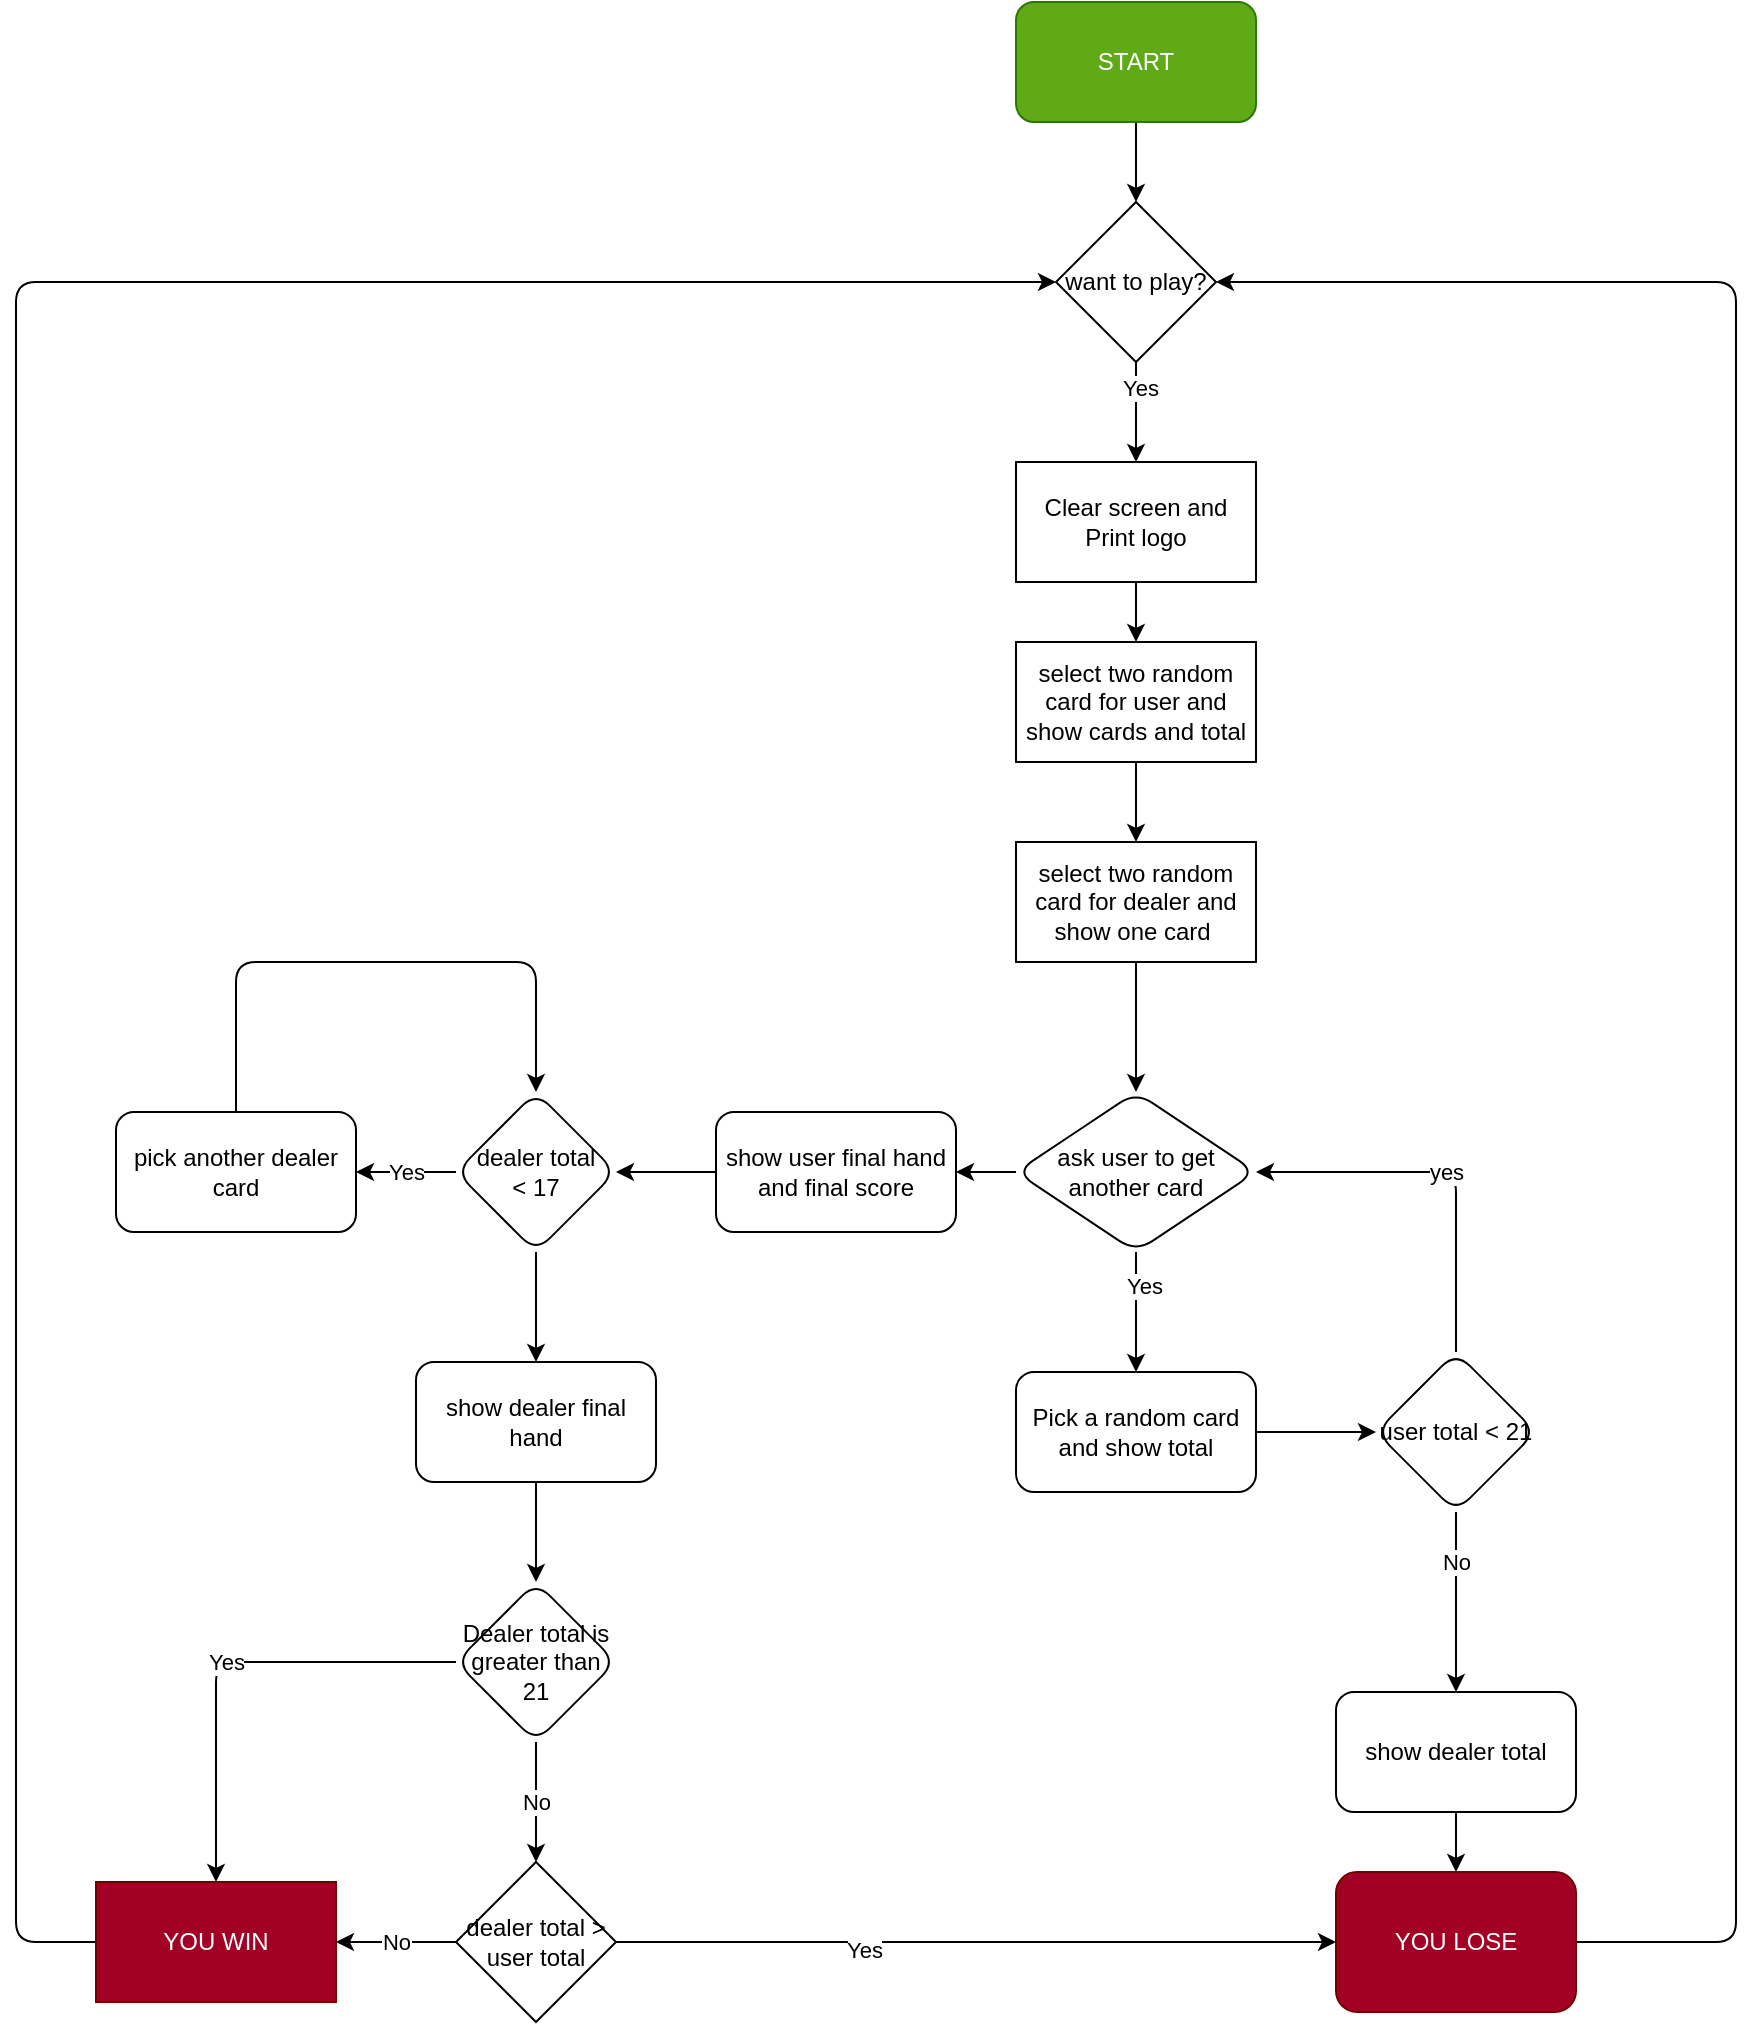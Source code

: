 <mxfile>
    <diagram id="jyJmDNU4Xk37E_bRD6DQ" name="Page-1">
        <mxGraphModel dx="1549" dy="972" grid="1" gridSize="10" guides="1" tooltips="1" connect="1" arrows="1" fold="1" page="1" pageScale="1" pageWidth="827" pageHeight="1169" math="0" shadow="0">
            <root>
                <mxCell id="0"/>
                <mxCell id="1" parent="0"/>
                <mxCell id="50" value="" style="edgeStyle=none;html=1;" parent="1" source="2" target="49" edge="1">
                    <mxGeometry relative="1" as="geometry"/>
                </mxCell>
                <mxCell id="2" value="START" style="rounded=1;whiteSpace=wrap;html=1;fillColor=#60a917;fontColor=#ffffff;strokeColor=#2D7600;" parent="1" vertex="1">
                    <mxGeometry x="400" y="40" width="120" height="60" as="geometry"/>
                </mxCell>
                <mxCell id="19" value="" style="edgeStyle=none;html=1;" parent="1" source="16" target="18" edge="1">
                    <mxGeometry relative="1" as="geometry"/>
                </mxCell>
                <mxCell id="25" value="Yes" style="edgeLabel;html=1;align=center;verticalAlign=middle;resizable=0;points=[];" parent="19" vertex="1" connectable="0">
                    <mxGeometry x="-0.433" y="4" relative="1" as="geometry">
                        <mxPoint as="offset"/>
                    </mxGeometry>
                </mxCell>
                <mxCell id="68" value="" style="edgeStyle=none;html=1;" parent="1" source="16" target="67" edge="1">
                    <mxGeometry relative="1" as="geometry"/>
                </mxCell>
                <mxCell id="16" value="ask user to get another card" style="rhombus;whiteSpace=wrap;html=1;rounded=1;" parent="1" vertex="1">
                    <mxGeometry x="400" y="585" width="120" height="80" as="geometry"/>
                </mxCell>
                <mxCell id="21" value="" style="edgeStyle=none;html=1;" parent="1" source="18" target="20" edge="1">
                    <mxGeometry relative="1" as="geometry"/>
                </mxCell>
                <mxCell id="18" value="Pick a random card and show total" style="whiteSpace=wrap;html=1;rounded=1;" parent="1" vertex="1">
                    <mxGeometry x="400" y="725" width="120" height="60" as="geometry"/>
                </mxCell>
                <mxCell id="22" value="yes" style="edgeStyle=none;html=1;entryX=1;entryY=0.5;entryDx=0;entryDy=0;" parent="1" source="20" target="16" edge="1">
                    <mxGeometry relative="1" as="geometry">
                        <Array as="points">
                            <mxPoint x="620" y="625"/>
                        </Array>
                    </mxGeometry>
                </mxCell>
                <mxCell id="34" value="" style="edgeStyle=none;html=1;" parent="1" source="20" target="33" edge="1">
                    <mxGeometry relative="1" as="geometry"/>
                </mxCell>
                <mxCell id="46" value="No" style="edgeLabel;html=1;align=center;verticalAlign=middle;resizable=0;points=[];" parent="34" vertex="1" connectable="0">
                    <mxGeometry x="-0.444" relative="1" as="geometry">
                        <mxPoint as="offset"/>
                    </mxGeometry>
                </mxCell>
                <mxCell id="20" value="user total &amp;lt; 21" style="rhombus;whiteSpace=wrap;html=1;rounded=1;" parent="1" vertex="1">
                    <mxGeometry x="580" y="715" width="80" height="80" as="geometry"/>
                </mxCell>
                <mxCell id="29" value="Yes" style="edgeStyle=none;html=1;" parent="1" source="26" target="28" edge="1">
                    <mxGeometry relative="1" as="geometry"/>
                </mxCell>
                <mxCell id="75" value="" style="edgeStyle=none;html=1;" parent="1" source="26" target="74" edge="1">
                    <mxGeometry relative="1" as="geometry"/>
                </mxCell>
                <mxCell id="26" value="dealer total &lt;br&gt;&amp;lt; 17" style="rhombus;whiteSpace=wrap;html=1;rounded=1;" parent="1" vertex="1">
                    <mxGeometry x="120" y="585" width="80" height="80" as="geometry"/>
                </mxCell>
                <mxCell id="73" style="edgeStyle=none;html=1;entryX=0.5;entryY=0;entryDx=0;entryDy=0;" parent="1" source="28" target="26" edge="1">
                    <mxGeometry relative="1" as="geometry">
                        <Array as="points">
                            <mxPoint x="10" y="520"/>
                            <mxPoint x="160" y="520"/>
                        </Array>
                    </mxGeometry>
                </mxCell>
                <mxCell id="28" value="pick another dealer card" style="whiteSpace=wrap;html=1;rounded=1;" parent="1" vertex="1">
                    <mxGeometry x="-50" y="595" width="120" height="60" as="geometry"/>
                </mxCell>
                <mxCell id="38" value="No" style="edgeStyle=none;html=1;" parent="1" source="31" edge="1">
                    <mxGeometry relative="1" as="geometry">
                        <mxPoint x="160" y="970" as="targetPoint"/>
                    </mxGeometry>
                </mxCell>
                <mxCell id="45" value="Yes" style="edgeStyle=none;html=1;entryX=0.5;entryY=0;entryDx=0;entryDy=0;" parent="1" source="31" target="43" edge="1">
                    <mxGeometry relative="1" as="geometry">
                        <Array as="points">
                            <mxPoint y="870"/>
                            <mxPoint y="920"/>
                        </Array>
                    </mxGeometry>
                </mxCell>
                <mxCell id="31" value="Dealer total is greater than 21" style="rhombus;whiteSpace=wrap;html=1;rounded=1;" parent="1" vertex="1">
                    <mxGeometry x="120" y="830" width="80" height="80" as="geometry"/>
                </mxCell>
                <mxCell id="36" value="" style="edgeStyle=none;html=1;" parent="1" source="33" target="35" edge="1">
                    <mxGeometry relative="1" as="geometry"/>
                </mxCell>
                <mxCell id="33" value="show dealer total" style="whiteSpace=wrap;html=1;rounded=1;" parent="1" vertex="1">
                    <mxGeometry x="560" y="885" width="120" height="60" as="geometry"/>
                </mxCell>
                <mxCell id="78" style="edgeStyle=none;html=1;entryX=1;entryY=0.5;entryDx=0;entryDy=0;" parent="1" source="35" target="49" edge="1">
                    <mxGeometry relative="1" as="geometry">
                        <Array as="points">
                            <mxPoint x="760" y="1010"/>
                            <mxPoint x="760" y="550"/>
                            <mxPoint x="760" y="180"/>
                        </Array>
                    </mxGeometry>
                </mxCell>
                <mxCell id="35" value="YOU LOSE" style="whiteSpace=wrap;html=1;rounded=1;fillColor=#a20025;fontColor=#ffffff;strokeColor=#6F0000;" parent="1" vertex="1">
                    <mxGeometry x="560" y="975" width="120" height="70" as="geometry"/>
                </mxCell>
                <mxCell id="41" style="edgeStyle=none;html=1;entryX=0;entryY=0.5;entryDx=0;entryDy=0;" parent="1" source="40" target="35" edge="1">
                    <mxGeometry relative="1" as="geometry"/>
                </mxCell>
                <mxCell id="42" value="Yes" style="edgeLabel;html=1;align=center;verticalAlign=middle;resizable=0;points=[];" parent="41" vertex="1" connectable="0">
                    <mxGeometry x="-0.31" y="-4" relative="1" as="geometry">
                        <mxPoint as="offset"/>
                    </mxGeometry>
                </mxCell>
                <mxCell id="44" value="No" style="edgeStyle=none;html=1;" parent="1" source="40" target="43" edge="1">
                    <mxGeometry relative="1" as="geometry"/>
                </mxCell>
                <mxCell id="40" value="dealer total &amp;gt; user total" style="rhombus;whiteSpace=wrap;html=1;" parent="1" vertex="1">
                    <mxGeometry x="120" y="970" width="80" height="80" as="geometry"/>
                </mxCell>
                <mxCell id="77" style="edgeStyle=none;html=1;entryX=0;entryY=0.5;entryDx=0;entryDy=0;exitX=0;exitY=0.5;exitDx=0;exitDy=0;" parent="1" source="43" target="49" edge="1">
                    <mxGeometry relative="1" as="geometry">
                        <Array as="points">
                            <mxPoint x="-100" y="1010"/>
                            <mxPoint x="-100" y="180"/>
                        </Array>
                    </mxGeometry>
                </mxCell>
                <mxCell id="43" value="YOU WIN" style="whiteSpace=wrap;html=1;fillColor=#a20025;fontColor=#ffffff;strokeColor=#6F0000;" parent="1" vertex="1">
                    <mxGeometry x="-60" y="980" width="120" height="60" as="geometry"/>
                </mxCell>
                <mxCell id="52" value="" style="edgeStyle=none;html=1;" parent="1" source="49" target="51" edge="1">
                    <mxGeometry relative="1" as="geometry"/>
                </mxCell>
                <mxCell id="53" value="Yes" style="edgeLabel;html=1;align=center;verticalAlign=middle;resizable=0;points=[];" parent="52" vertex="1" connectable="0">
                    <mxGeometry x="-0.5" y="2" relative="1" as="geometry">
                        <mxPoint as="offset"/>
                    </mxGeometry>
                </mxCell>
                <mxCell id="49" value="want to play?" style="rhombus;whiteSpace=wrap;html=1;" parent="1" vertex="1">
                    <mxGeometry x="420" y="140" width="80" height="80" as="geometry"/>
                </mxCell>
                <mxCell id="59" value="" style="edgeStyle=none;html=1;" parent="1" source="51" target="58" edge="1">
                    <mxGeometry relative="1" as="geometry"/>
                </mxCell>
                <mxCell id="51" value="Clear screen and Print logo" style="whiteSpace=wrap;html=1;" parent="1" vertex="1">
                    <mxGeometry x="400" y="270" width="120" height="60" as="geometry"/>
                </mxCell>
                <mxCell id="63" value="" style="edgeStyle=none;html=1;" parent="1" source="58" target="62" edge="1">
                    <mxGeometry relative="1" as="geometry"/>
                </mxCell>
                <mxCell id="58" value="select two random card for user and show cards and total" style="whiteSpace=wrap;html=1;" parent="1" vertex="1">
                    <mxGeometry x="400" y="360" width="120" height="60" as="geometry"/>
                </mxCell>
                <mxCell id="65" value="" style="edgeStyle=none;html=1;" parent="1" source="62" edge="1">
                    <mxGeometry relative="1" as="geometry">
                        <mxPoint x="460" y="510" as="targetPoint"/>
                    </mxGeometry>
                </mxCell>
                <mxCell id="66" style="edgeStyle=none;html=1;entryX=0.5;entryY=0;entryDx=0;entryDy=0;" parent="1" source="62" target="16" edge="1">
                    <mxGeometry relative="1" as="geometry"/>
                </mxCell>
                <mxCell id="62" value="select two random card for dealer and show one card&amp;nbsp;" style="rounded=0;whiteSpace=wrap;html=1;" parent="1" vertex="1">
                    <mxGeometry x="400" y="460" width="120" height="60" as="geometry"/>
                </mxCell>
                <mxCell id="70" value="" style="edgeStyle=none;html=1;" parent="1" source="67" target="26" edge="1">
                    <mxGeometry relative="1" as="geometry"/>
                </mxCell>
                <mxCell id="67" value="show user final hand and final score" style="whiteSpace=wrap;html=1;rounded=1;" parent="1" vertex="1">
                    <mxGeometry x="250" y="595" width="120" height="60" as="geometry"/>
                </mxCell>
                <mxCell id="76" value="" style="edgeStyle=none;html=1;" parent="1" source="74" target="31" edge="1">
                    <mxGeometry relative="1" as="geometry"/>
                </mxCell>
                <mxCell id="74" value="show dealer final hand" style="whiteSpace=wrap;html=1;rounded=1;" parent="1" vertex="1">
                    <mxGeometry x="100" y="720" width="120" height="60" as="geometry"/>
                </mxCell>
            </root>
        </mxGraphModel>
    </diagram>
</mxfile>